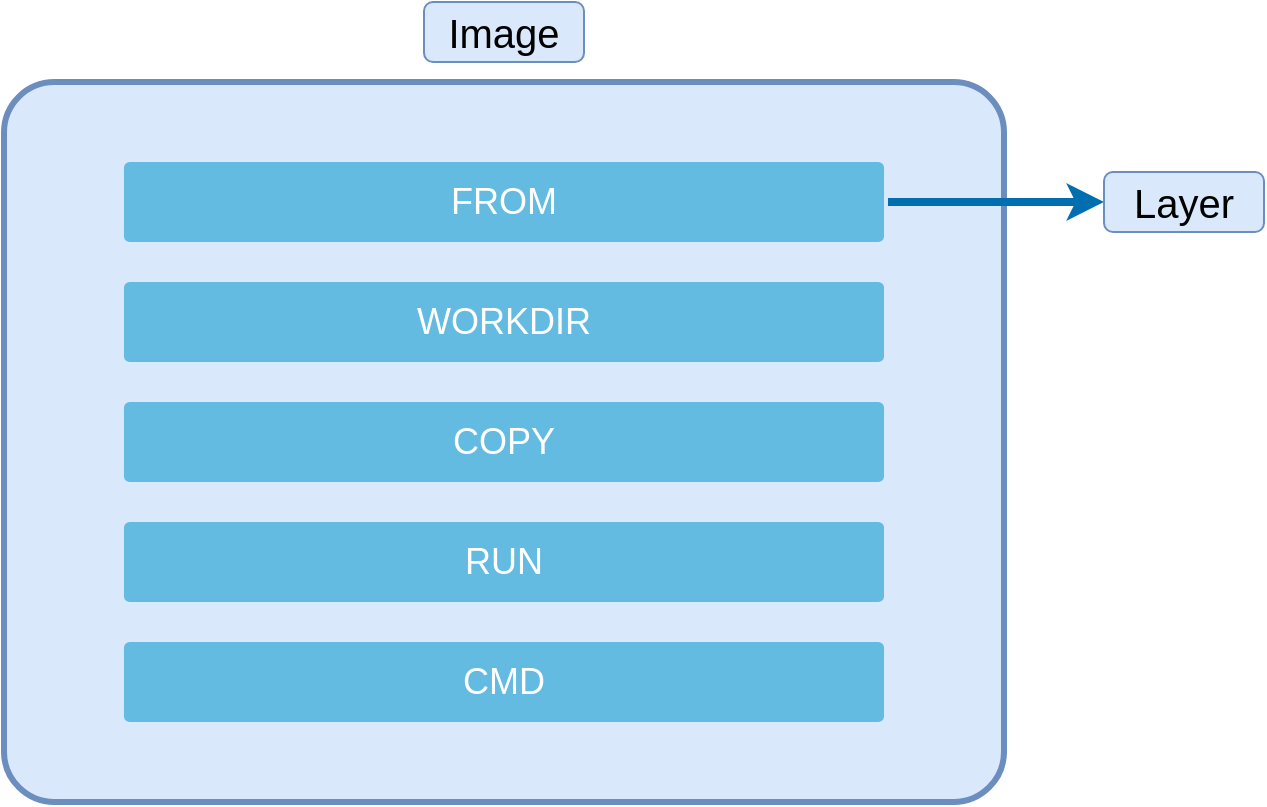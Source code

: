 <mxfile version="14.8.2" type="device"><diagram id="6a731a19-8d31-9384-78a2-239565b7b9f0" name="Page-1"><mxGraphModel dx="1422" dy="705" grid="1" gridSize="10" guides="1" tooltips="1" connect="1" arrows="1" fold="1" page="1" pageScale="1" pageWidth="1169" pageHeight="827" background="none" math="0" shadow="0"><root><mxCell id="0"/><mxCell id="1" parent="0"/><mxCell id="1760" value="" style="rounded=1;whiteSpace=wrap;html=1;shadow=0;labelBackgroundColor=none;strokeColor=#6c8ebf;strokeWidth=3;fillColor=#dae8fc;fontFamily=Helvetica;fontSize=14;align=center;spacing=5;fontStyle=1;arcSize=7;perimeterSpacing=2;" parent="1" vertex="1"><mxGeometry x="310" y="180" width="500" height="360" as="geometry"/></mxCell><mxCell id="1763" value="&lt;font style=&quot;font-size: 18px&quot;&gt;WORKDIR&lt;/font&gt;" style="rounded=1;whiteSpace=wrap;html=1;shadow=0;labelBackgroundColor=none;strokeColor=none;strokeWidth=3;fillColor=#64bbe2;fontFamily=Helvetica;fontSize=14;fontColor=#FFFFFF;align=center;spacing=5;arcSize=7;perimeterSpacing=2;" parent="1" vertex="1"><mxGeometry x="370" y="280" width="380" height="40" as="geometry"/></mxCell><mxCell id="8CHHICMx2b7DCGYTVF0j-1788" style="edgeStyle=orthogonalEdgeStyle;rounded=0;orthogonalLoop=1;jettySize=auto;html=1;entryX=0;entryY=0.5;entryDx=0;entryDy=0;fillColor=#1ba1e2;strokeColor=#006EAF;strokeWidth=4;" edge="1" parent="1" source="8CHHICMx2b7DCGYTVF0j-1779" target="8CHHICMx2b7DCGYTVF0j-1787"><mxGeometry relative="1" as="geometry"/></mxCell><mxCell id="8CHHICMx2b7DCGYTVF0j-1779" value="&lt;font style=&quot;font-size: 18px&quot;&gt;FROM&lt;/font&gt;" style="rounded=1;whiteSpace=wrap;html=1;shadow=0;labelBackgroundColor=none;strokeColor=none;strokeWidth=3;fillColor=#64bbe2;fontFamily=Helvetica;fontSize=14;fontColor=#FFFFFF;align=center;spacing=5;arcSize=7;perimeterSpacing=2;" vertex="1" parent="1"><mxGeometry x="370" y="220" width="380" height="40" as="geometry"/></mxCell><mxCell id="8CHHICMx2b7DCGYTVF0j-1780" value="&lt;font style=&quot;font-size: 18px&quot;&gt;COPY&lt;/font&gt;" style="rounded=1;whiteSpace=wrap;html=1;shadow=0;labelBackgroundColor=none;strokeColor=none;strokeWidth=3;fillColor=#64bbe2;fontFamily=Helvetica;fontSize=14;fontColor=#FFFFFF;align=center;spacing=5;arcSize=7;perimeterSpacing=2;" vertex="1" parent="1"><mxGeometry x="370" y="340" width="380" height="40" as="geometry"/></mxCell><mxCell id="8CHHICMx2b7DCGYTVF0j-1781" value="&lt;font style=&quot;font-size: 18px&quot;&gt;RUN&lt;/font&gt;" style="rounded=1;whiteSpace=wrap;html=1;shadow=0;labelBackgroundColor=none;strokeColor=none;strokeWidth=3;fillColor=#64bbe2;fontFamily=Helvetica;fontSize=14;fontColor=#FFFFFF;align=center;spacing=5;arcSize=7;perimeterSpacing=2;" vertex="1" parent="1"><mxGeometry x="370" y="400" width="380" height="40" as="geometry"/></mxCell><mxCell id="8CHHICMx2b7DCGYTVF0j-1782" value="&lt;font style=&quot;font-size: 18px&quot;&gt;CMD&lt;/font&gt;" style="rounded=1;whiteSpace=wrap;html=1;shadow=0;labelBackgroundColor=none;strokeColor=none;strokeWidth=3;fillColor=#64bbe2;fontFamily=Helvetica;fontSize=14;fontColor=#FFFFFF;align=center;spacing=5;arcSize=7;perimeterSpacing=2;" vertex="1" parent="1"><mxGeometry x="370" y="460" width="380" height="40" as="geometry"/></mxCell><mxCell id="8CHHICMx2b7DCGYTVF0j-1787" value="&lt;font style=&quot;font-size: 20px&quot;&gt;Layer&lt;/font&gt;" style="rounded=1;whiteSpace=wrap;html=1;fillColor=#dae8fc;strokeColor=#6c8ebf;" vertex="1" parent="1"><mxGeometry x="860" y="225" width="80" height="30" as="geometry"/></mxCell><mxCell id="8CHHICMx2b7DCGYTVF0j-1789" value="&lt;font style=&quot;font-size: 20px&quot;&gt;Image&lt;/font&gt;" style="rounded=1;whiteSpace=wrap;html=1;fillColor=#dae8fc;strokeColor=#6c8ebf;" vertex="1" parent="1"><mxGeometry x="520" y="140" width="80" height="30" as="geometry"/></mxCell></root></mxGraphModel></diagram></mxfile>